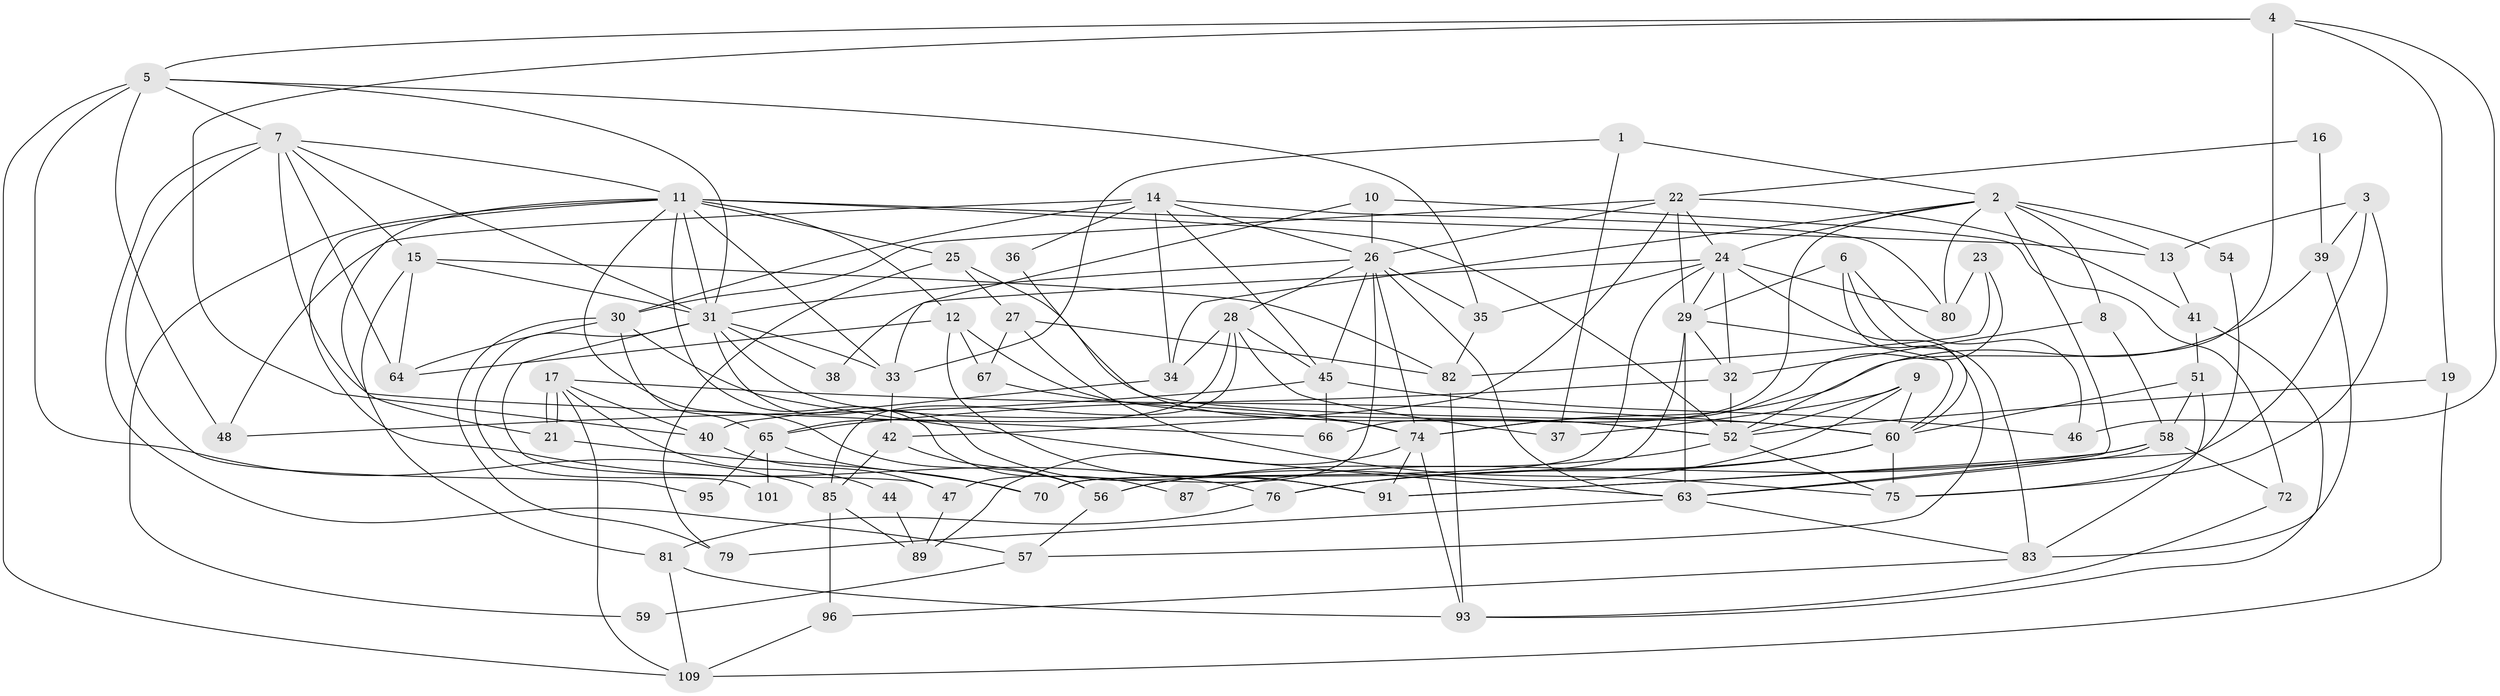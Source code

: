 // Generated by graph-tools (version 1.1) at 2025/24/03/03/25 07:24:01]
// undirected, 77 vertices, 183 edges
graph export_dot {
graph [start="1"]
  node [color=gray90,style=filled];
  1;
  2 [super="+50"];
  3;
  4 [super="+107"];
  5 [super="+86"];
  6;
  7 [super="+55"];
  8;
  9 [super="+108"];
  10;
  11 [super="+77"];
  12 [super="+43"];
  13 [super="+53"];
  14 [super="+61"];
  15 [super="+20"];
  16;
  17 [super="+18"];
  19;
  21 [super="+104"];
  22 [super="+73"];
  23;
  24 [super="+78"];
  25;
  26 [super="+103"];
  27;
  28 [super="+68"];
  29 [super="+100"];
  30 [super="+105"];
  31 [super="+110"];
  32 [super="+94"];
  33 [super="+88"];
  34;
  35;
  36;
  37;
  38;
  39;
  40;
  41 [super="+99"];
  42;
  44;
  45 [super="+49"];
  46;
  47;
  48;
  51;
  52 [super="+71"];
  54;
  56 [super="+102"];
  57;
  58;
  59;
  60 [super="+62"];
  63 [super="+90"];
  64;
  65 [super="+69"];
  66;
  67;
  70;
  72;
  74 [super="+84"];
  75;
  76;
  79;
  80;
  81;
  82;
  83 [super="+98"];
  85 [super="+106"];
  87;
  89;
  91 [super="+92"];
  93 [super="+97"];
  95;
  96;
  101;
  109;
  1 -- 37;
  1 -- 33;
  1 -- 2;
  2 -- 34;
  2 -- 63;
  2 -- 8 [weight=2];
  2 -- 13;
  2 -- 24;
  2 -- 54;
  2 -- 80;
  2 -- 66;
  3 -- 75;
  3 -- 39;
  3 -- 13;
  3 -- 91;
  4 -- 40;
  4 -- 19;
  4 -- 5;
  4 -- 46;
  4 -- 52;
  5 -- 35;
  5 -- 7;
  5 -- 48;
  5 -- 109;
  5 -- 31;
  5 -- 85;
  6 -- 46;
  6 -- 60;
  6 -- 29;
  6 -- 83;
  7 -- 31;
  7 -- 64;
  7 -- 95;
  7 -- 66;
  7 -- 57;
  7 -- 11;
  7 -- 15;
  8 -- 58;
  8 -- 32;
  9 -- 52;
  9 -- 56;
  9 -- 60;
  9 -- 37;
  10 -- 72;
  10 -- 33;
  10 -- 26;
  11 -- 52;
  11 -- 21;
  11 -- 59;
  11 -- 76;
  11 -- 87;
  11 -- 31;
  11 -- 33;
  11 -- 56;
  11 -- 25;
  11 -- 12;
  11 -- 13;
  12 -- 67;
  12 -- 64;
  12 -- 52;
  12 -- 91;
  13 -- 41;
  14 -- 80;
  14 -- 30;
  14 -- 48;
  14 -- 45;
  14 -- 26;
  14 -- 34;
  14 -- 36;
  15 -- 81;
  15 -- 82;
  15 -- 64;
  15 -- 31;
  16 -- 39;
  16 -- 22;
  17 -- 21;
  17 -- 21;
  17 -- 40;
  17 -- 44;
  17 -- 109;
  17 -- 60;
  19 -- 109;
  19 -- 52;
  21 -- 70;
  22 -- 24;
  22 -- 26;
  22 -- 42;
  22 -- 41;
  22 -- 29;
  22 -- 30;
  23 -- 82;
  23 -- 80;
  23 -- 74;
  24 -- 57;
  24 -- 80;
  24 -- 32;
  24 -- 35;
  24 -- 70;
  24 -- 38;
  24 -- 29;
  25 -- 79;
  25 -- 27;
  25 -- 60;
  26 -- 31;
  26 -- 45;
  26 -- 35;
  26 -- 28;
  26 -- 47;
  26 -- 63;
  26 -- 74;
  27 -- 75;
  27 -- 67;
  27 -- 82;
  28 -- 37;
  28 -- 45;
  28 -- 34;
  28 -- 85;
  28 -- 65;
  29 -- 32;
  29 -- 70;
  29 -- 60;
  29 -- 63;
  30 -- 79 [weight=2];
  30 -- 64;
  30 -- 63;
  30 -- 65;
  31 -- 33;
  31 -- 38;
  31 -- 101;
  31 -- 47;
  31 -- 74;
  31 -- 91;
  32 -- 65;
  32 -- 52;
  33 -- 42;
  34 -- 40;
  35 -- 82;
  36 -- 52;
  39 -- 74;
  39 -- 83;
  40 -- 47;
  41 -- 51;
  41 -- 93;
  42 -- 56;
  42 -- 85;
  44 -- 89;
  45 -- 46 [weight=2];
  45 -- 66;
  45 -- 48;
  47 -- 89;
  51 -- 58;
  51 -- 83;
  51 -- 60;
  52 -- 75;
  52 -- 56;
  54 -- 75;
  56 -- 57;
  57 -- 59;
  58 -- 63;
  58 -- 72;
  58 -- 76;
  58 -- 91;
  60 -- 87;
  60 -- 75;
  60 -- 76;
  63 -- 79;
  63 -- 83;
  65 -- 70;
  65 -- 101;
  65 -- 95;
  67 -- 74;
  72 -- 93;
  74 -- 89;
  74 -- 93;
  74 -- 91;
  76 -- 81;
  81 -- 109;
  81 -- 93;
  82 -- 93;
  83 -- 96;
  85 -- 96;
  85 -- 89;
  96 -- 109;
}
